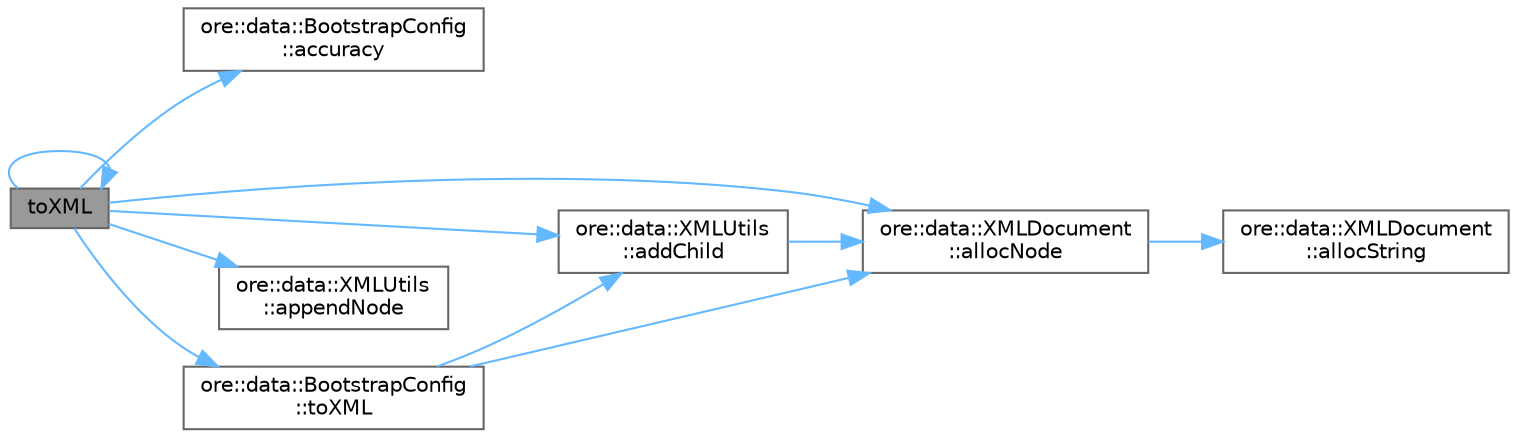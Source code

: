digraph "toXML"
{
 // INTERACTIVE_SVG=YES
 // LATEX_PDF_SIZE
  bgcolor="transparent";
  edge [fontname=Helvetica,fontsize=10,labelfontname=Helvetica,labelfontsize=10];
  node [fontname=Helvetica,fontsize=10,shape=box,height=0.2,width=0.4];
  rankdir="LR";
  Node1 [label="toXML",height=0.2,width=0.4,color="gray40", fillcolor="grey60", style="filled", fontcolor="black",tooltip=" "];
  Node1 -> Node2 [color="steelblue1",style="solid"];
  Node2 [label="ore::data::BootstrapConfig\l::accuracy",height=0.2,width=0.4,color="grey40", fillcolor="white", style="filled",URL="$classore_1_1data_1_1_bootstrap_config.html#a4ba2111387b298a4ba86c4e1a4a1937b",tooltip=" "];
  Node1 -> Node3 [color="steelblue1",style="solid"];
  Node3 [label="ore::data::XMLUtils\l::addChild",height=0.2,width=0.4,color="grey40", fillcolor="white", style="filled",URL="$classore_1_1data_1_1_x_m_l_utils.html#aced1fd4bd35df3642d8022301744b138",tooltip=" "];
  Node3 -> Node4 [color="steelblue1",style="solid"];
  Node4 [label="ore::data::XMLDocument\l::allocNode",height=0.2,width=0.4,color="grey40", fillcolor="white", style="filled",URL="$classore_1_1data_1_1_x_m_l_document.html#a8717c517803f0df2e693e3cadefeafd7",tooltip="util functions that wrap rapidxml"];
  Node4 -> Node5 [color="steelblue1",style="solid"];
  Node5 [label="ore::data::XMLDocument\l::allocString",height=0.2,width=0.4,color="grey40", fillcolor="white", style="filled",URL="$classore_1_1data_1_1_x_m_l_document.html#ae3474059e483990f3afea260096e5c90",tooltip=" "];
  Node1 -> Node4 [color="steelblue1",style="solid"];
  Node1 -> Node6 [color="steelblue1",style="solid"];
  Node6 [label="ore::data::XMLUtils\l::appendNode",height=0.2,width=0.4,color="grey40", fillcolor="white", style="filled",URL="$classore_1_1data_1_1_x_m_l_utils.html#ae646b9cdf949a88f35c36c18bf90b370",tooltip=" "];
  Node1 -> Node7 [color="steelblue1",style="solid"];
  Node7 [label="ore::data::BootstrapConfig\l::toXML",height=0.2,width=0.4,color="grey40", fillcolor="white", style="filled",URL="$classore_1_1data_1_1_bootstrap_config.html#a5ab84b4972e623b734fc13becbf7902e",tooltip=" "];
  Node7 -> Node3 [color="steelblue1",style="solid"];
  Node7 -> Node4 [color="steelblue1",style="solid"];
  Node1 -> Node1 [color="steelblue1",style="solid"];
}
